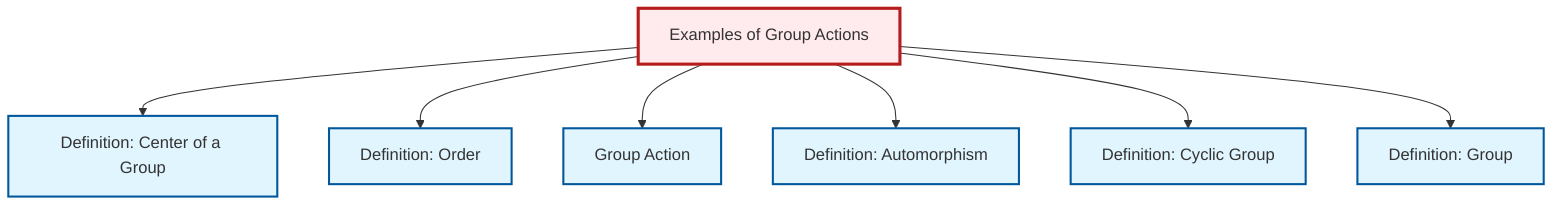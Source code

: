 graph TD
    classDef definition fill:#e1f5fe,stroke:#01579b,stroke-width:2px
    classDef theorem fill:#f3e5f5,stroke:#4a148c,stroke-width:2px
    classDef axiom fill:#fff3e0,stroke:#e65100,stroke-width:2px
    classDef example fill:#e8f5e9,stroke:#1b5e20,stroke-width:2px
    classDef current fill:#ffebee,stroke:#b71c1c,stroke-width:3px
    def-cyclic-group["Definition: Cyclic Group"]:::definition
    def-order["Definition: Order"]:::definition
    def-automorphism["Definition: Automorphism"]:::definition
    ex-group-action-examples["Examples of Group Actions"]:::example
    def-group-action["Group Action"]:::definition
    def-group["Definition: Group"]:::definition
    def-center-of-group["Definition: Center of a Group"]:::definition
    ex-group-action-examples --> def-center-of-group
    ex-group-action-examples --> def-order
    ex-group-action-examples --> def-group-action
    ex-group-action-examples --> def-automorphism
    ex-group-action-examples --> def-cyclic-group
    ex-group-action-examples --> def-group
    class ex-group-action-examples current